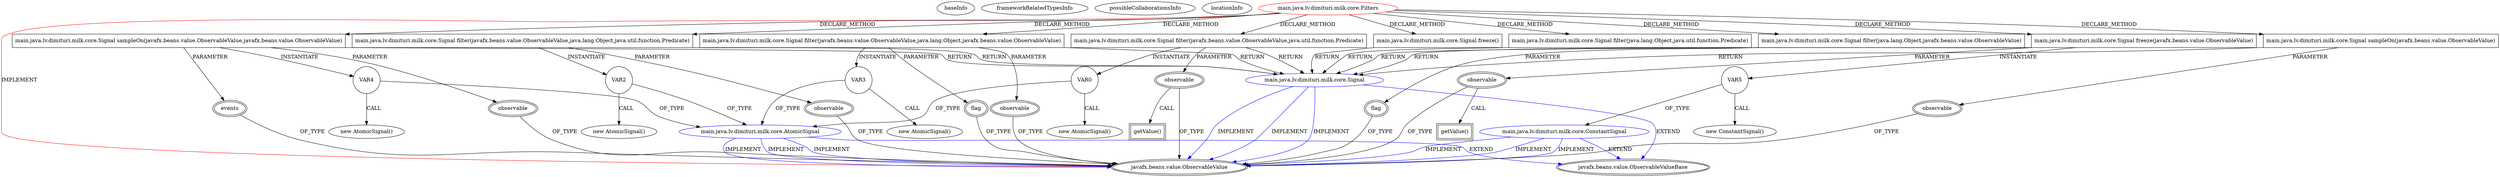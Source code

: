 digraph {
baseInfo[graphId=2472,category="extension_graph",isAnonymous=false,possibleRelation=true]
frameworkRelatedTypesInfo[0="javafx.beans.value.ObservableValue"]
possibleCollaborationsInfo[0="2472~CLIENT_METHOD_DECLARATION-INSTANTIATION-CLIENT_METHOD_DECLARATION-INSTANTIATION-CLIENT_METHOD_DECLARATION-INSTANTIATION-CLIENT_METHOD_DECLARATION-INSTANTIATION-~javafx.beans.value.ObservableValue ~javafx.beans.value.ObservableValueBase javafx.beans.value.ObservableValue javafx.beans.value.ObservableValue javafx.beans.value.ObservableValue ~false~false",1="2472~CLIENT_METHOD_DECLARATION-RETURN_TYPE-CLIENT_METHOD_DECLARATION-RETURN_TYPE-CLIENT_METHOD_DECLARATION-RETURN_TYPE-CLIENT_METHOD_DECLARATION-RETURN_TYPE-CLIENT_METHOD_DECLARATION-RETURN_TYPE-CLIENT_METHOD_DECLARATION-RETURN_TYPE-CLIENT_METHOD_DECLARATION-RETURN_TYPE-CLIENT_METHOD_DECLARATION-RETURN_TYPE-CLIENT_METHOD_DECLARATION-RETURN_TYPE-~javafx.beans.value.ObservableValue ~javafx.beans.value.ObservableValueBase javafx.beans.value.ObservableValue javafx.beans.value.ObservableValue javafx.beans.value.ObservableValue ~false~false",2="2472~CLIENT_METHOD_DECLARATION-INSTANTIATION-~javafx.beans.value.ObservableValue ~javafx.beans.value.ObservableValueBase javafx.beans.value.ObservableValue javafx.beans.value.ObservableValue javafx.beans.value.ObservableValue ~false~false"]
locationInfo[projectName="dimituri-milk",filePath="/dimituri-milk/milk-master/milk-core/src/main/java/lv/dimituri/milk/core/Filters.java",contextSignature="Filters",graphId="2472"]
0[label="main.java.lv.dimituri.milk.core.Filters",vertexType="ROOT_CLIENT_CLASS_DECLARATION",isFrameworkType=false,color=red]
1[label="javafx.beans.value.ObservableValue",vertexType="FRAMEWORK_INTERFACE_TYPE",isFrameworkType=true,peripheries=2]
2[label="main.java.lv.dimituri.milk.core.Signal filter(javafx.beans.value.ObservableValue,java.util.function.Predicate)",vertexType="CLIENT_METHOD_DECLARATION",isFrameworkType=false,shape=box]
3[label="main.java.lv.dimituri.milk.core.Signal",vertexType="REFERENCE_CLIENT_CLASS_DECLARATION",isFrameworkType=false,color=blue]
4[label="javafx.beans.value.ObservableValueBase",vertexType="FRAMEWORK_CLASS_TYPE",isFrameworkType=true,peripheries=2]
8[label="observable",vertexType="PARAMETER_DECLARATION",isFrameworkType=true,peripheries=2]
11[label="VAR0",vertexType="VARIABLE_EXPRESION",isFrameworkType=false,shape=circle]
12[label="main.java.lv.dimituri.milk.core.AtomicSignal",vertexType="REFERENCE_CLIENT_CLASS_DECLARATION",isFrameworkType=false,color=blue]
10[label="new AtomicSignal()",vertexType="CONSTRUCTOR_CALL",isFrameworkType=false]
18[label="getValue()",vertexType="INSIDE_CALL",isFrameworkType=true,peripheries=2,shape=box]
19[label="main.java.lv.dimituri.milk.core.Signal filter(javafx.beans.value.ObservableValue,java.lang.Object,java.util.function.Predicate)",vertexType="CLIENT_METHOD_DECLARATION",isFrameworkType=false,shape=box]
21[label="observable",vertexType="PARAMETER_DECLARATION",isFrameworkType=true,peripheries=2]
24[label="VAR2",vertexType="VARIABLE_EXPRESION",isFrameworkType=false,shape=circle]
23[label="new AtomicSignal()",vertexType="CONSTRUCTOR_CALL",isFrameworkType=false]
26[label="main.java.lv.dimituri.milk.core.Signal filter(javafx.beans.value.ObservableValue,java.lang.Object,javafx.beans.value.ObservableValue)",vertexType="CLIENT_METHOD_DECLARATION",isFrameworkType=false,shape=box]
28[label="observable",vertexType="PARAMETER_DECLARATION",isFrameworkType=true,peripheries=2]
30[label="flag",vertexType="PARAMETER_DECLARATION",isFrameworkType=true,peripheries=2]
33[label="VAR3",vertexType="VARIABLE_EXPRESION",isFrameworkType=false,shape=circle]
32[label="new AtomicSignal()",vertexType="CONSTRUCTOR_CALL",isFrameworkType=false]
35[label="main.java.lv.dimituri.milk.core.Signal sampleOn(javafx.beans.value.ObservableValue,javafx.beans.value.ObservableValue)",vertexType="CLIENT_METHOD_DECLARATION",isFrameworkType=false,shape=box]
37[label="observable",vertexType="PARAMETER_DECLARATION",isFrameworkType=true,peripheries=2]
39[label="events",vertexType="PARAMETER_DECLARATION",isFrameworkType=true,peripheries=2]
42[label="VAR4",vertexType="VARIABLE_EXPRESION",isFrameworkType=false,shape=circle]
41[label="new AtomicSignal()",vertexType="CONSTRUCTOR_CALL",isFrameworkType=false]
44[label="main.java.lv.dimituri.milk.core.Signal freeze(javafx.beans.value.ObservableValue)",vertexType="CLIENT_METHOD_DECLARATION",isFrameworkType=false,shape=box]
46[label="observable",vertexType="PARAMETER_DECLARATION",isFrameworkType=true,peripheries=2]
49[label="VAR5",vertexType="VARIABLE_EXPRESION",isFrameworkType=false,shape=circle]
50[label="main.java.lv.dimituri.milk.core.ConstantSignal",vertexType="REFERENCE_CLIENT_CLASS_DECLARATION",isFrameworkType=false,color=blue]
48[label="new ConstantSignal()",vertexType="CONSTRUCTOR_CALL",isFrameworkType=false]
56[label="getValue()",vertexType="INSIDE_CALL",isFrameworkType=true,peripheries=2,shape=box]
57[label="main.java.lv.dimituri.milk.core.Signal filter(java.lang.Object,java.util.function.Predicate)",vertexType="CLIENT_METHOD_DECLARATION",isFrameworkType=false,shape=box]
59[label="main.java.lv.dimituri.milk.core.Signal filter(java.lang.Object,javafx.beans.value.ObservableValue)",vertexType="CLIENT_METHOD_DECLARATION",isFrameworkType=false,shape=box]
61[label="flag",vertexType="PARAMETER_DECLARATION",isFrameworkType=true,peripheries=2]
63[label="main.java.lv.dimituri.milk.core.Signal sampleOn(javafx.beans.value.ObservableValue)",vertexType="CLIENT_METHOD_DECLARATION",isFrameworkType=false,shape=box]
65[label="observable",vertexType="PARAMETER_DECLARATION",isFrameworkType=true,peripheries=2]
67[label="main.java.lv.dimituri.milk.core.Signal freeze()",vertexType="CLIENT_METHOD_DECLARATION",isFrameworkType=false,shape=box]
0->1[label="IMPLEMENT",color=red]
0->2[label="DECLARE_METHOD"]
3->4[label="EXTEND",color=blue]
3->1[label="IMPLEMENT",color=blue]
3->1[label="IMPLEMENT",color=blue]
3->1[label="IMPLEMENT",color=blue]
2->3[label="RETURN"]
8->1[label="OF_TYPE"]
2->8[label="PARAMETER"]
2->11[label="INSTANTIATE"]
12->4[label="EXTEND",color=blue]
12->1[label="IMPLEMENT",color=blue]
12->1[label="IMPLEMENT",color=blue]
12->1[label="IMPLEMENT",color=blue]
11->12[label="OF_TYPE"]
11->10[label="CALL"]
8->18[label="CALL"]
0->19[label="DECLARE_METHOD"]
19->3[label="RETURN"]
21->1[label="OF_TYPE"]
19->21[label="PARAMETER"]
19->24[label="INSTANTIATE"]
24->12[label="OF_TYPE"]
24->23[label="CALL"]
0->26[label="DECLARE_METHOD"]
26->3[label="RETURN"]
28->1[label="OF_TYPE"]
26->28[label="PARAMETER"]
30->1[label="OF_TYPE"]
26->30[label="PARAMETER"]
26->33[label="INSTANTIATE"]
33->12[label="OF_TYPE"]
33->32[label="CALL"]
0->35[label="DECLARE_METHOD"]
35->3[label="RETURN"]
37->1[label="OF_TYPE"]
35->37[label="PARAMETER"]
39->1[label="OF_TYPE"]
35->39[label="PARAMETER"]
35->42[label="INSTANTIATE"]
42->12[label="OF_TYPE"]
42->41[label="CALL"]
0->44[label="DECLARE_METHOD"]
44->3[label="RETURN"]
46->1[label="OF_TYPE"]
44->46[label="PARAMETER"]
44->49[label="INSTANTIATE"]
50->4[label="EXTEND",color=blue]
50->1[label="IMPLEMENT",color=blue]
50->1[label="IMPLEMENT",color=blue]
50->1[label="IMPLEMENT",color=blue]
49->50[label="OF_TYPE"]
49->48[label="CALL"]
46->56[label="CALL"]
0->57[label="DECLARE_METHOD"]
57->3[label="RETURN"]
0->59[label="DECLARE_METHOD"]
59->3[label="RETURN"]
61->1[label="OF_TYPE"]
59->61[label="PARAMETER"]
0->63[label="DECLARE_METHOD"]
63->3[label="RETURN"]
65->1[label="OF_TYPE"]
63->65[label="PARAMETER"]
0->67[label="DECLARE_METHOD"]
67->3[label="RETURN"]
}
